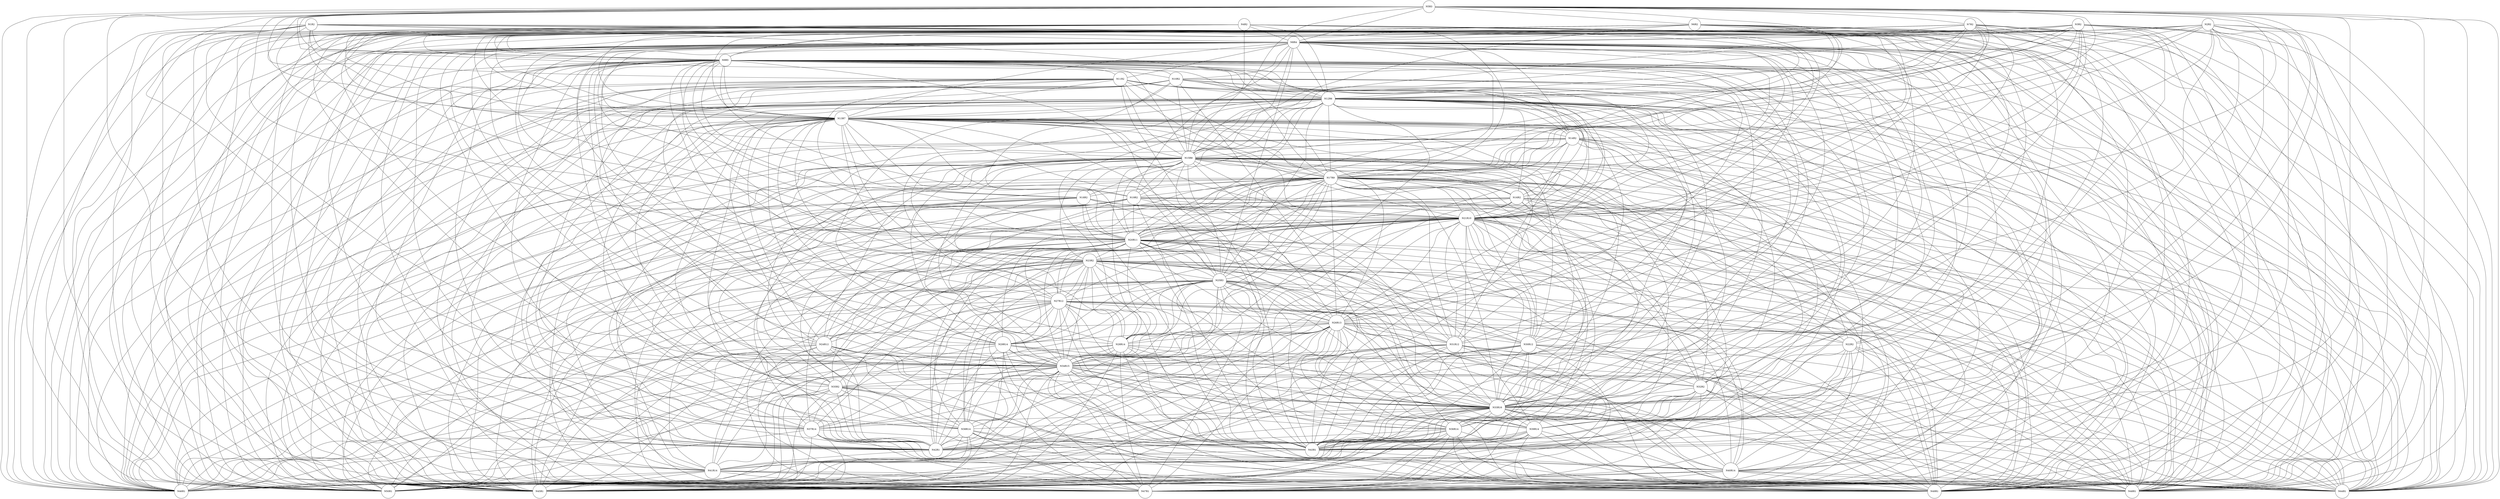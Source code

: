 graph ig {
    node [shape = circle];
    N1R2;
    N2R2;
    N3R2;
    N4R2;
    N5R3;
    N6R2;
    N7R2;
    N8R4;
    N9R5;
    N10R2;
    N11R2;
    N12R6;
    N13R7;
    N14R2;
    N15R8;
    N17R9;
    N16R2;
    N19R2;
    N18R2;
    N21R10;
    N20R11;
    N23R2;
    N22R2;
    N25R3;
    N24R12;
    N27R12;
    N26R13;
    N29R14;
    N28R14;
    N31R12;
    N30R12;
    N34R15;
    N35R2;
    N32R2;
    N33R16;
    N38R14;
    N39R14;
    N36R14;
    N37R14;
    N42R1;
    N43R1;
    N40R14;
    N41R14;
    N46R1;
    N47R1;
    N44R1;
    N45R1;
    N50R1;
    N49R1;
    N48R1;
    N1R2 -- N47R1;
    N1R2 -- N44R1;
    N1R2 -- N45R1;
    N1R2 -- N50R1;
    N1R2 -- N49R1;
    N1R2 -- N46R1;
    N1R2 -- N48R1;
    N1R2 -- N43R1;
    N1R2 -- N42R1;
    N1R2 -- N8R4;
    N1R2 -- N9R5;
    N1R2 -- N12R6;
    N1R2 -- N13R7;
    N1R2 -- N15R8;
    N1R2 -- N17R9;
    N1R2 -- N21R10;
    N1R2 -- N20R11;
    N1R2 -- N34R15;
    N1R2 -- N33R16;
    N2R2 -- N47R1;
    N2R2 -- N44R1;
    N2R2 -- N45R1;
    N2R2 -- N50R1;
    N2R2 -- N49R1;
    N2R2 -- N46R1;
    N2R2 -- N48R1;
    N2R2 -- N43R1;
    N2R2 -- N42R1;
    N2R2 -- N8R4;
    N2R2 -- N9R5;
    N2R2 -- N12R6;
    N2R2 -- N13R7;
    N2R2 -- N15R8;
    N2R2 -- N17R9;
    N2R2 -- N21R10;
    N2R2 -- N20R11;
    N2R2 -- N34R15;
    N2R2 -- N33R16;
    N3R2 -- N47R1;
    N3R2 -- N44R1;
    N3R2 -- N45R1;
    N3R2 -- N50R1;
    N3R2 -- N49R1;
    N3R2 -- N46R1;
    N3R2 -- N48R1;
    N3R2 -- N43R1;
    N3R2 -- N42R1;
    N3R2 -- N8R4;
    N3R2 -- N9R5;
    N3R2 -- N12R6;
    N3R2 -- N13R7;
    N3R2 -- N15R8;
    N3R2 -- N17R9;
    N3R2 -- N21R10;
    N3R2 -- N20R11;
    N3R2 -- N34R15;
    N3R2 -- N33R16;
    N4R2 -- N47R1;
    N4R2 -- N44R1;
    N4R2 -- N45R1;
    N4R2 -- N50R1;
    N4R2 -- N49R1;
    N4R2 -- N46R1;
    N4R2 -- N48R1;
    N4R2 -- N43R1;
    N4R2 -- N42R1;
    N4R2 -- N8R4;
    N4R2 -- N9R5;
    N4R2 -- N12R6;
    N4R2 -- N13R7;
    N4R2 -- N15R8;
    N4R2 -- N17R9;
    N4R2 -- N21R10;
    N4R2 -- N20R11;
    N4R2 -- N34R15;
    N4R2 -- N33R16;
    N5R3 -- N7R2;
    N5R3 -- N47R1;
    N5R3 -- N44R1;
    N5R3 -- N45R1;
    N5R3 -- N50R1;
    N5R3 -- N49R1;
    N5R3 -- N48R1;
    N5R3 -- N6R2;
    N5R3 -- N46R1;
    N5R3 -- N43R1;
    N5R3 -- N42R1;
    N5R3 -- N8R4;
    N5R3 -- N9R5;
    N5R3 -- N10R2;
    N5R3 -- N11R2;
    N5R3 -- N12R6;
    N5R3 -- N13R7;
    N5R3 -- N14R2;
    N5R3 -- N15R8;
    N5R3 -- N17R9;
    N5R3 -- N21R10;
    N5R3 -- N20R11;
    N5R3 -- N34R15;
    N5R3 -- N33R16;
    N6R2 -- N47R1;
    N6R2 -- N44R1;
    N6R2 -- N45R1;
    N6R2 -- N50R1;
    N6R2 -- N49R1;
    N6R2 -- N48R1;
    N6R2 -- N46R1;
    N6R2 -- N43R1;
    N6R2 -- N42R1;
    N6R2 -- N8R4;
    N6R2 -- N9R5;
    N6R2 -- N12R6;
    N6R2 -- N13R7;
    N6R2 -- N15R8;
    N6R2 -- N17R9;
    N6R2 -- N21R10;
    N6R2 -- N20R11;
    N6R2 -- N34R15;
    N6R2 -- N33R16;
    N7R2 -- N47R1;
    N7R2 -- N44R1;
    N7R2 -- N45R1;
    N7R2 -- N49R1;
    N7R2 -- N48R1;
    N7R2 -- N50R1;
    N7R2 -- N46R1;
    N7R2 -- N43R1;
    N7R2 -- N42R1;
    N7R2 -- N8R4;
    N7R2 -- N9R5;
    N7R2 -- N12R6;
    N7R2 -- N13R7;
    N7R2 -- N15R8;
    N7R2 -- N17R9;
    N7R2 -- N21R10;
    N7R2 -- N20R11;
    N7R2 -- N34R15;
    N7R2 -- N33R16;
    N8R4 -- N42R1;
    N8R4 -- N47R1;
    N8R4 -- N44R1;
    N8R4 -- N45R1;
    N8R4 -- N43R1;
    N8R4 -- N46R1;
    N8R4 -- N48R1;
    N8R4 -- N50R1;
    N8R4 -- N49R1;
    N8R4 -- N9R5;
    N8R4 -- N10R2;
    N8R4 -- N11R2;
    N8R4 -- N12R6;
    N8R4 -- N13R7;
    N8R4 -- N14R2;
    N8R4 -- N15R8;
    N8R4 -- N17R9;
    N8R4 -- N16R2;
    N8R4 -- N19R2;
    N8R4 -- N18R2;
    N8R4 -- N21R10;
    N8R4 -- N20R11;
    N8R4 -- N23R2;
    N8R4 -- N22R2;
    N8R4 -- N25R3;
    N8R4 -- N24R12;
    N8R4 -- N27R12;
    N8R4 -- N26R13;
    N8R4 -- N29R14;
    N8R4 -- N28R14;
    N8R4 -- N31R12;
    N8R4 -- N30R12;
    N8R4 -- N34R15;
    N8R4 -- N35R2;
    N8R4 -- N32R2;
    N8R4 -- N33R16;
    N8R4 -- N38R14;
    N8R4 -- N39R14;
    N8R4 -- N36R14;
    N8R4 -- N37R14;
    N8R4 -- N40R14;
    N8R4 -- N41R14;
    N9R5 -- N42R1;
    N9R5 -- N47R1;
    N9R5 -- N44R1;
    N9R5 -- N45R1;
    N9R5 -- N43R1;
    N9R5 -- N46R1;
    N9R5 -- N48R1;
    N9R5 -- N50R1;
    N9R5 -- N49R1;
    N9R5 -- N10R2;
    N9R5 -- N11R2;
    N9R5 -- N12R6;
    N9R5 -- N13R7;
    N9R5 -- N14R2;
    N9R5 -- N15R8;
    N9R5 -- N17R9;
    N9R5 -- N16R2;
    N9R5 -- N19R2;
    N9R5 -- N18R2;
    N9R5 -- N21R10;
    N9R5 -- N20R11;
    N9R5 -- N23R2;
    N9R5 -- N22R2;
    N9R5 -- N25R3;
    N9R5 -- N24R12;
    N9R5 -- N27R12;
    N9R5 -- N26R13;
    N9R5 -- N29R14;
    N9R5 -- N28R14;
    N9R5 -- N31R12;
    N9R5 -- N30R12;
    N9R5 -- N34R15;
    N9R5 -- N35R2;
    N9R5 -- N32R2;
    N9R5 -- N33R16;
    N9R5 -- N38R14;
    N9R5 -- N39R14;
    N9R5 -- N36R14;
    N9R5 -- N37R14;
    N9R5 -- N40R14;
    N9R5 -- N41R14;
    N10R2 -- N42R1;
    N10R2 -- N47R1;
    N10R2 -- N44R1;
    N10R2 -- N45R1;
    N10R2 -- N43R1;
    N10R2 -- N46R1;
    N10R2 -- N48R1;
    N10R2 -- N50R1;
    N10R2 -- N49R1;
    N10R2 -- N12R6;
    N10R2 -- N13R7;
    N10R2 -- N15R8;
    N10R2 -- N17R9;
    N10R2 -- N21R10;
    N10R2 -- N20R11;
    N10R2 -- N34R15;
    N10R2 -- N33R16;
    N11R2 -- N46R1;
    N11R2 -- N42R1;
    N11R2 -- N47R1;
    N11R2 -- N45R1;
    N11R2 -- N44R1;
    N11R2 -- N43R1;
    N11R2 -- N50R1;
    N11R2 -- N49R1;
    N11R2 -- N48R1;
    N11R2 -- N12R6;
    N11R2 -- N13R7;
    N11R2 -- N15R8;
    N11R2 -- N17R9;
    N11R2 -- N21R10;
    N11R2 -- N20R11;
    N11R2 -- N34R15;
    N11R2 -- N33R16;
    N12R6 -- N42R1;
    N12R6 -- N43R1;
    N12R6 -- N47R1;
    N12R6 -- N44R1;
    N12R6 -- N45R1;
    N12R6 -- N50R1;
    N12R6 -- N49R1;
    N12R6 -- N46R1;
    N12R6 -- N48R1;
    N12R6 -- N13R7;
    N12R6 -- N14R2;
    N12R6 -- N15R8;
    N12R6 -- N17R9;
    N12R6 -- N16R2;
    N12R6 -- N19R2;
    N12R6 -- N18R2;
    N12R6 -- N21R10;
    N12R6 -- N20R11;
    N12R6 -- N23R2;
    N12R6 -- N25R3;
    N12R6 -- N24R12;
    N12R6 -- N27R12;
    N12R6 -- N26R13;
    N12R6 -- N29R14;
    N12R6 -- N28R14;
    N12R6 -- N31R12;
    N12R6 -- N30R12;
    N12R6 -- N34R15;
    N12R6 -- N35R2;
    N12R6 -- N32R2;
    N12R6 -- N33R16;
    N12R6 -- N38R14;
    N12R6 -- N39R14;
    N12R6 -- N36R14;
    N12R6 -- N37R14;
    N12R6 -- N40R14;
    N12R6 -- N41R14;
    N13R7 -- N42R1;
    N13R7 -- N47R1;
    N13R7 -- N44R1;
    N13R7 -- N45R1;
    N13R7 -- N43R1;
    N13R7 -- N50R1;
    N13R7 -- N49R1;
    N13R7 -- N46R1;
    N13R7 -- N48R1;
    N13R7 -- N14R2;
    N13R7 -- N15R8;
    N13R7 -- N17R9;
    N13R7 -- N16R2;
    N13R7 -- N19R2;
    N13R7 -- N18R2;
    N13R7 -- N21R10;
    N13R7 -- N20R11;
    N13R7 -- N23R2;
    N13R7 -- N25R3;
    N13R7 -- N24R12;
    N13R7 -- N27R12;
    N13R7 -- N26R13;
    N13R7 -- N29R14;
    N13R7 -- N28R14;
    N13R7 -- N31R12;
    N13R7 -- N30R12;
    N13R7 -- N34R15;
    N13R7 -- N35R2;
    N13R7 -- N32R2;
    N13R7 -- N33R16;
    N13R7 -- N38R14;
    N13R7 -- N39R14;
    N13R7 -- N36R14;
    N13R7 -- N37R14;
    N13R7 -- N40R14;
    N13R7 -- N41R14;
    N14R2 -- N42R1;
    N14R2 -- N47R1;
    N14R2 -- N44R1;
    N14R2 -- N45R1;
    N14R2 -- N43R1;
    N14R2 -- N50R1;
    N14R2 -- N49R1;
    N14R2 -- N46R1;
    N14R2 -- N48R1;
    N14R2 -- N15R8;
    N14R2 -- N17R9;
    N14R2 -- N21R10;
    N14R2 -- N20R11;
    N14R2 -- N34R15;
    N14R2 -- N33R16;
    N15R8 -- N47R1;
    N15R8 -- N45R1;
    N15R8 -- N44R1;
    N15R8 -- N43R1;
    N15R8 -- N49R1;
    N15R8 -- N46R1;
    N15R8 -- N48R1;
    N15R8 -- N42R1;
    N15R8 -- N50R1;
    N15R8 -- N17R9;
    N15R8 -- N16R2;
    N15R8 -- N19R2;
    N15R8 -- N18R2;
    N15R8 -- N21R10;
    N15R8 -- N20R11;
    N15R8 -- N23R2;
    N15R8 -- N22R2;
    N15R8 -- N25R3;
    N15R8 -- N24R12;
    N15R8 -- N27R12;
    N15R8 -- N26R13;
    N15R8 -- N29R14;
    N15R8 -- N28R14;
    N15R8 -- N31R12;
    N15R8 -- N30R12;
    N15R8 -- N34R15;
    N15R8 -- N35R2;
    N15R8 -- N32R2;
    N15R8 -- N33R16;
    N15R8 -- N38R14;
    N15R8 -- N39R14;
    N15R8 -- N36R14;
    N15R8 -- N37R14;
    N15R8 -- N40R14;
    N15R8 -- N41R14;
    N17R9 -- N47R1;
    N17R9 -- N45R1;
    N17R9 -- N44R1;
    N17R9 -- N43R1;
    N17R9 -- N49R1;
    N17R9 -- N46R1;
    N17R9 -- N48R1;
    N17R9 -- N42R1;
    N17R9 -- N50R1;
    N17R9 -- N16R2;
    N17R9 -- N19R2;
    N17R9 -- N18R2;
    N17R9 -- N21R10;
    N17R9 -- N20R11;
    N17R9 -- N23R2;
    N17R9 -- N22R2;
    N17R9 -- N25R3;
    N17R9 -- N24R12;
    N17R9 -- N27R12;
    N17R9 -- N26R13;
    N17R9 -- N29R14;
    N17R9 -- N28R14;
    N17R9 -- N31R12;
    N17R9 -- N30R12;
    N17R9 -- N34R15;
    N17R9 -- N35R2;
    N17R9 -- N32R2;
    N17R9 -- N33R16;
    N17R9 -- N38R14;
    N17R9 -- N39R14;
    N17R9 -- N36R14;
    N17R9 -- N37R14;
    N17R9 -- N40R14;
    N17R9 -- N41R14;
    N16R2 -- N46R1;
    N16R2 -- N47R1;
    N16R2 -- N45R1;
    N16R2 -- N44R1;
    N16R2 -- N43R1;
    N16R2 -- N42R1;
    N16R2 -- N50R1;
    N16R2 -- N49R1;
    N16R2 -- N48R1;
    N16R2 -- N21R10;
    N16R2 -- N20R11;
    N16R2 -- N34R15;
    N16R2 -- N33R16;
    N19R2 -- N49R1;
    N19R2 -- N46R1;
    N19R2 -- N47R1;
    N19R2 -- N44R1;
    N19R2 -- N45R1;
    N19R2 -- N43R1;
    N19R2 -- N42R1;
    N19R2 -- N50R1;
    N19R2 -- N48R1;
    N19R2 -- N21R10;
    N19R2 -- N20R11;
    N19R2 -- N34R15;
    N19R2 -- N33R16;
    N18R2 -- N47R1;
    N18R2 -- N45R1;
    N18R2 -- N44R1;
    N18R2 -- N43R1;
    N18R2 -- N49R1;
    N18R2 -- N46R1;
    N18R2 -- N48R1;
    N18R2 -- N42R1;
    N18R2 -- N50R1;
    N18R2 -- N21R10;
    N18R2 -- N20R11;
    N18R2 -- N34R15;
    N18R2 -- N33R16;
    N21R10 -- N49R1;
    N21R10 -- N47R1;
    N21R10 -- N45R1;
    N21R10 -- N44R1;
    N21R10 -- N43R1;
    N21R10 -- N46R1;
    N21R10 -- N48R1;
    N21R10 -- N20R11;
    N21R10 -- N23R2;
    N21R10 -- N22R2;
    N21R10 -- N25R3;
    N21R10 -- N24R12;
    N21R10 -- N27R12;
    N21R10 -- N26R13;
    N21R10 -- N29R14;
    N21R10 -- N28R14;
    N21R10 -- N31R12;
    N21R10 -- N30R12;
    N21R10 -- N34R15;
    N21R10 -- N35R2;
    N21R10 -- N32R2;
    N21R10 -- N33R16;
    N21R10 -- N38R14;
    N21R10 -- N39R14;
    N21R10 -- N36R14;
    N21R10 -- N37R14;
    N21R10 -- N40R14;
    N21R10 -- N41R14;
    N20R11 -- N49R1;
    N20R11 -- N44R1;
    N20R11 -- N47R1;
    N20R11 -- N45R1;
    N20R11 -- N43R1;
    N20R11 -- N46R1;
    N20R11 -- N48R1;
    N20R11 -- N23R2;
    N20R11 -- N22R2;
    N20R11 -- N25R3;
    N20R11 -- N24R12;
    N20R11 -- N27R12;
    N20R11 -- N26R13;
    N20R11 -- N29R14;
    N20R11 -- N28R14;
    N20R11 -- N31R12;
    N20R11 -- N30R12;
    N20R11 -- N34R15;
    N20R11 -- N35R2;
    N20R11 -- N32R2;
    N20R11 -- N33R16;
    N20R11 -- N38R14;
    N20R11 -- N39R14;
    N20R11 -- N36R14;
    N20R11 -- N37R14;
    N20R11 -- N40R14;
    N20R11 -- N41R14;
    N23R2 -- N45R1;
    N23R2 -- N47R1;
    N23R2 -- N44R1;
    N23R2 -- N43R1;
    N23R2 -- N46R1;
    N23R2 -- N42R1;
    N23R2 -- N50R1;
    N23R2 -- N49R1;
    N23R2 -- N48R1;
    N23R2 -- N25R3;
    N23R2 -- N24R12;
    N23R2 -- N27R12;
    N23R2 -- N26R13;
    N23R2 -- N29R14;
    N23R2 -- N28R14;
    N23R2 -- N31R12;
    N23R2 -- N30R12;
    N23R2 -- N34R15;
    N23R2 -- N33R16;
    N23R2 -- N38R14;
    N23R2 -- N39R14;
    N23R2 -- N36R14;
    N23R2 -- N37R14;
    N23R2 -- N40R14;
    N23R2 -- N41R14;
    N22R2 -- N47R1;
    N22R2 -- N45R1;
    N22R2 -- N44R1;
    N22R2 -- N43R1;
    N22R2 -- N49R1;
    N22R2 -- N46R1;
    N22R2 -- N48R1;
    N22R2 -- N34R15;
    N22R2 -- N33R16;
    N25R3 -- N47R1;
    N25R3 -- N44R1;
    N25R3 -- N45R1;
    N25R3 -- N43R1;
    N25R3 -- N46R1;
    N25R3 -- N42R1;
    N25R3 -- N50R1;
    N25R3 -- N49R1;
    N25R3 -- N48R1;
    N25R3 -- N24R12;
    N25R3 -- N27R12;
    N25R3 -- N26R13;
    N25R3 -- N29R14;
    N25R3 -- N28R14;
    N25R3 -- N31R12;
    N25R3 -- N30R12;
    N25R3 -- N34R15;
    N25R3 -- N33R16;
    N25R3 -- N38R14;
    N25R3 -- N39R14;
    N25R3 -- N36R14;
    N25R3 -- N37R14;
    N25R3 -- N40R14;
    N25R3 -- N41R14;
    N24R12 -- N45R1;
    N24R12 -- N47R1;
    N24R12 -- N44R1;
    N24R12 -- N43R1;
    N24R12 -- N46R1;
    N24R12 -- N42R1;
    N24R12 -- N50R1;
    N24R12 -- N49R1;
    N24R12 -- N48R1;
    N24R12 -- N34R15;
    N24R12 -- N33R16;
    N27R12 -- N47R1;
    N27R12 -- N44R1;
    N27R12 -- N45R1;
    N27R12 -- N43R1;
    N27R12 -- N46R1;
    N27R12 -- N42R1;
    N27R12 -- N50R1;
    N27R12 -- N49R1;
    N27R12 -- N48R1;
    N27R12 -- N26R13;
    N27R12 -- N29R14;
    N27R12 -- N28R14;
    N27R12 -- N34R15;
    N27R12 -- N33R16;
    N27R12 -- N38R14;
    N27R12 -- N39R14;
    N27R12 -- N36R14;
    N27R12 -- N37R14;
    N27R12 -- N40R14;
    N27R12 -- N41R14;
    N26R13 -- N47R1;
    N26R13 -- N44R1;
    N26R13 -- N45R1;
    N26R13 -- N43R1;
    N26R13 -- N46R1;
    N26R13 -- N42R1;
    N26R13 -- N50R1;
    N26R13 -- N49R1;
    N26R13 -- N48R1;
    N26R13 -- N29R14;
    N26R13 -- N28R14;
    N26R13 -- N31R12;
    N26R13 -- N30R12;
    N26R13 -- N34R15;
    N26R13 -- N35R2;
    N26R13 -- N32R2;
    N26R13 -- N33R16;
    N26R13 -- N38R14;
    N26R13 -- N39R14;
    N26R13 -- N36R14;
    N26R13 -- N37R14;
    N26R13 -- N40R14;
    N26R13 -- N41R14;
    N29R14 -- N46R1;
    N29R14 -- N45R1;
    N29R14 -- N44R1;
    N29R14 -- N43R1;
    N29R14 -- N42R1;
    N29R14 -- N47R1;
    N29R14 -- N50R1;
    N29R14 -- N49R1;
    N29R14 -- N48R1;
    N29R14 -- N34R15;
    N29R14 -- N33R16;
    N28R14 -- N47R1;
    N28R14 -- N44R1;
    N28R14 -- N45R1;
    N28R14 -- N43R1;
    N28R14 -- N46R1;
    N28R14 -- N42R1;
    N28R14 -- N50R1;
    N28R14 -- N49R1;
    N28R14 -- N48R1;
    N28R14 -- N34R15;
    N28R14 -- N33R16;
    N31R12 -- N46R1;
    N31R12 -- N44R1;
    N31R12 -- N45R1;
    N31R12 -- N43R1;
    N31R12 -- N42R1;
    N31R12 -- N47R1;
    N31R12 -- N50R1;
    N31R12 -- N49R1;
    N31R12 -- N48R1;
    N31R12 -- N34R15;
    N31R12 -- N33R16;
    N30R12 -- N46R1;
    N30R12 -- N44R1;
    N30R12 -- N45R1;
    N30R12 -- N43R1;
    N30R12 -- N42R1;
    N30R12 -- N47R1;
    N30R12 -- N50R1;
    N30R12 -- N49R1;
    N30R12 -- N48R1;
    N30R12 -- N34R15;
    N30R12 -- N33R16;
    N34R15 -- N46R1;
    N34R15 -- N45R1;
    N34R15 -- N44R1;
    N34R15 -- N42R1;
    N34R15 -- N47R1;
    N34R15 -- N43R1;
    N34R15 -- N50R1;
    N34R15 -- N49R1;
    N34R15 -- N48R1;
    N34R15 -- N35R2;
    N34R15 -- N32R2;
    N34R15 -- N33R16;
    N34R15 -- N38R14;
    N34R15 -- N39R14;
    N34R15 -- N36R14;
    N34R15 -- N37R14;
    N34R15 -- N40R14;
    N34R15 -- N41R14;
    N35R2 -- N45R1;
    N35R2 -- N42R1;
    N35R2 -- N47R1;
    N35R2 -- N44R1;
    N35R2 -- N43R1;
    N35R2 -- N50R1;
    N35R2 -- N49R1;
    N35R2 -- N46R1;
    N35R2 -- N48R1;
    N35R2 -- N33R16;
    N32R2 -- N46R1;
    N32R2 -- N45R1;
    N32R2 -- N44R1;
    N32R2 -- N42R1;
    N32R2 -- N47R1;
    N32R2 -- N43R1;
    N32R2 -- N50R1;
    N32R2 -- N49R1;
    N32R2 -- N48R1;
    N32R2 -- N33R16;
    N33R16 -- N46R1;
    N33R16 -- N44R1;
    N33R16 -- N45R1;
    N33R16 -- N42R1;
    N33R16 -- N47R1;
    N33R16 -- N43R1;
    N33R16 -- N50R1;
    N33R16 -- N49R1;
    N33R16 -- N48R1;
    N33R16 -- N38R14;
    N33R16 -- N39R14;
    N33R16 -- N36R14;
    N33R16 -- N37R14;
    N33R16 -- N40R14;
    N33R16 -- N41R14;
    N38R14 -- N42R1;
    N38R14 -- N47R1;
    N38R14 -- N44R1;
    N38R14 -- N45R1;
    N38R14 -- N43R1;
    N38R14 -- N50R1;
    N38R14 -- N49R1;
    N38R14 -- N46R1;
    N38R14 -- N48R1;
    N39R14 -- N42R1;
    N39R14 -- N47R1;
    N39R14 -- N44R1;
    N39R14 -- N45R1;
    N39R14 -- N43R1;
    N39R14 -- N50R1;
    N39R14 -- N49R1;
    N39R14 -- N46R1;
    N39R14 -- N48R1;
    N36R14 -- N42R1;
    N36R14 -- N47R1;
    N36R14 -- N44R1;
    N36R14 -- N45R1;
    N36R14 -- N43R1;
    N36R14 -- N50R1;
    N36R14 -- N49R1;
    N36R14 -- N46R1;
    N36R14 -- N48R1;
    N37R14 -- N42R1;
    N37R14 -- N47R1;
    N37R14 -- N44R1;
    N37R14 -- N45R1;
    N37R14 -- N43R1;
    N37R14 -- N50R1;
    N37R14 -- N49R1;
    N37R14 -- N46R1;
    N37R14 -- N48R1;
    N42R1 -- N40R14;
    N42R1 -- N41R14;
    N43R1 -- N40R14;
    N43R1 -- N41R14;
    N40R14 -- N47R1;
    N40R14 -- N44R1;
    N40R14 -- N45R1;
    N40R14 -- N50R1;
    N40R14 -- N49R1;
    N40R14 -- N46R1;
    N40R14 -- N48R1;
    N41R14 -- N47R1;
    N41R14 -- N44R1;
    N41R14 -- N45R1;
    N41R14 -- N50R1;
    N41R14 -- N49R1;
    N41R14 -- N46R1;
    N41R14 -- N48R1;
}

